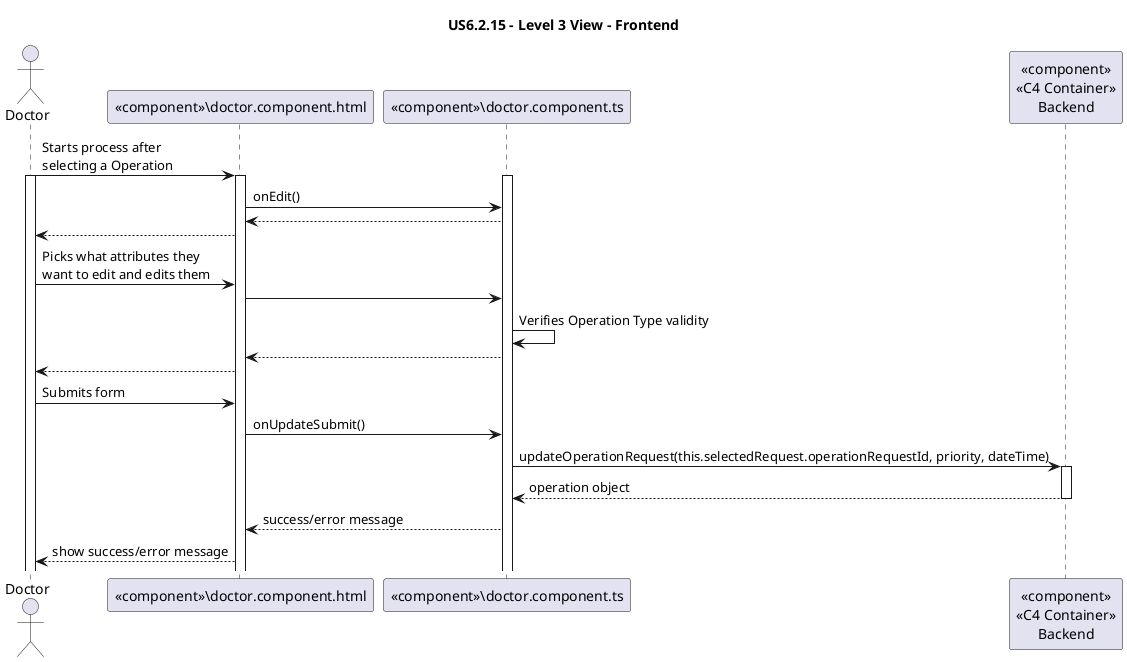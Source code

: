 ' 
' User Story: As a **Doctor**, I want to update an operation requisition, so that the Patient has access to the necessary healthcare.
'
' Acceptance Criteria:
' 
' - Doctors can **search for an operation** to edit.
' - Editable fields include priority, date and time.
' - The system logs all profile changes for auditing purposes.

@startuml

title US6.2.15 - Level 3 View - Frontend

actor Doctor as U
participant "«component»\doctor.component.html" as html
participant "«component»\doctor.component.ts" as ts

participant "«component»\n«C4 Container»\nBackend" as backend

U -> html : Starts process after\nselecting a Operation
activate U
activate html
activate ts

html -> ts : onEdit()
ts --> html
html --> U

U -> html : Picks what attributes they\nwant to edit and edits them
html -> ts
ts -> ts : Verifies Operation Type validity
ts --> html
html --> U

U -> html : Submits form
html -> ts : onUpdateSubmit()
ts -> backend: updateOperationRequest(this.selectedRequest.operationRequestId, priority, dateTime)
activate backend
backend --> ts : operation object
deactivate backend
ts --> html : success/error message
html --> U : show success/error message

@enduml